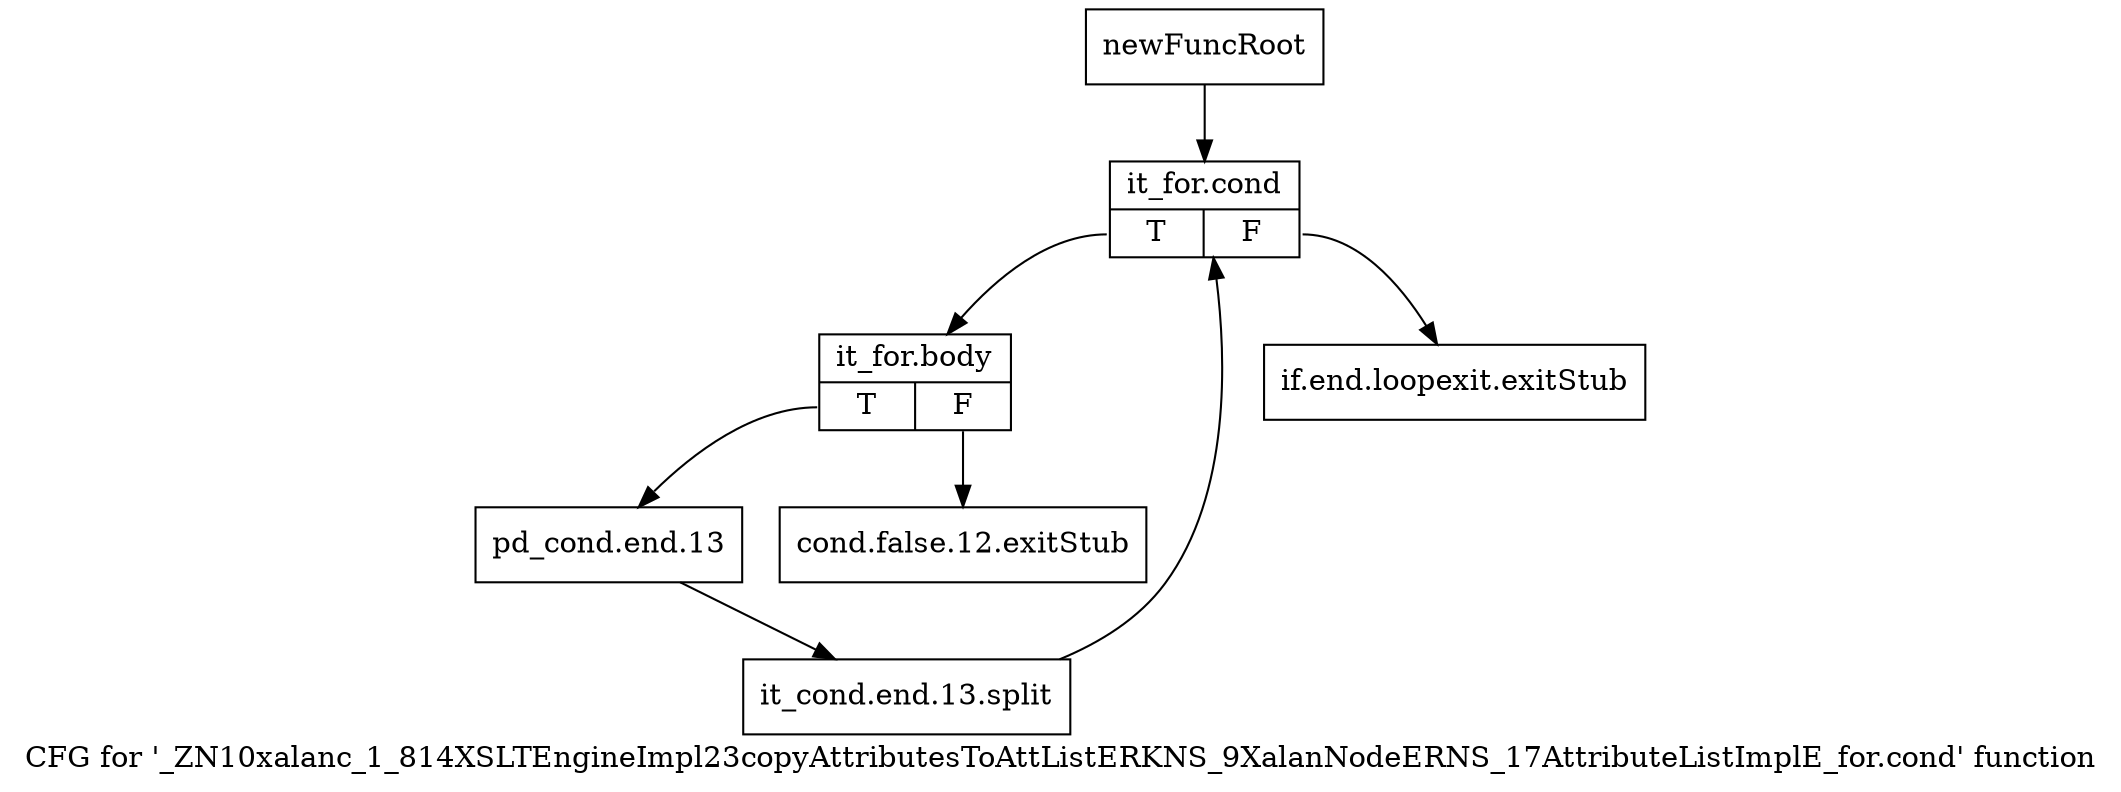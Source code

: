 digraph "CFG for '_ZN10xalanc_1_814XSLTEngineImpl23copyAttributesToAttListERKNS_9XalanNodeERNS_17AttributeListImplE_for.cond' function" {
	label="CFG for '_ZN10xalanc_1_814XSLTEngineImpl23copyAttributesToAttListERKNS_9XalanNodeERNS_17AttributeListImplE_for.cond' function";

	Node0xa0de820 [shape=record,label="{newFuncRoot}"];
	Node0xa0de820 -> Node0xa0de910;
	Node0xa0de870 [shape=record,label="{if.end.loopexit.exitStub}"];
	Node0xa0de8c0 [shape=record,label="{cond.false.12.exitStub}"];
	Node0xa0de910 [shape=record,label="{it_for.cond|{<s0>T|<s1>F}}"];
	Node0xa0de910:s0 -> Node0xa0de960;
	Node0xa0de910:s1 -> Node0xa0de870;
	Node0xa0de960 [shape=record,label="{it_for.body|{<s0>T|<s1>F}}"];
	Node0xa0de960:s0 -> Node0xa0de9b0;
	Node0xa0de960:s1 -> Node0xa0de8c0;
	Node0xa0de9b0 [shape=record,label="{pd_cond.end.13}"];
	Node0xa0de9b0 -> Node0xd17cbe0;
	Node0xd17cbe0 [shape=record,label="{it_cond.end.13.split}"];
	Node0xd17cbe0 -> Node0xa0de910;
}
